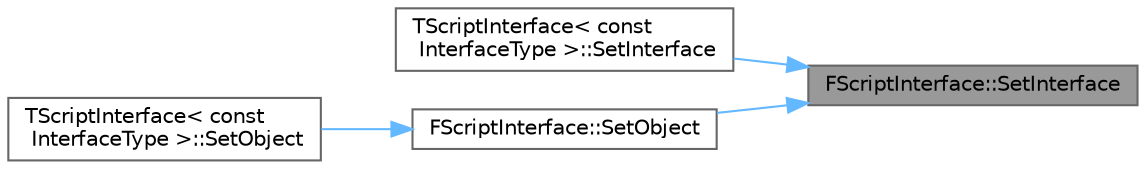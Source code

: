 digraph "FScriptInterface::SetInterface"
{
 // INTERACTIVE_SVG=YES
 // LATEX_PDF_SIZE
  bgcolor="transparent";
  edge [fontname=Helvetica,fontsize=10,labelfontname=Helvetica,labelfontsize=10];
  node [fontname=Helvetica,fontsize=10,shape=box,height=0.2,width=0.4];
  rankdir="RL";
  Node1 [id="Node000001",label="FScriptInterface::SetInterface",height=0.2,width=0.4,color="gray40", fillcolor="grey60", style="filled", fontcolor="black",tooltip="Sets the value of the InterfacePointer for this FScriptInterface."];
  Node1 -> Node2 [id="edge1_Node000001_Node000002",dir="back",color="steelblue1",style="solid",tooltip=" "];
  Node2 [id="Node000002",label="TScriptInterface\< const\l InterfaceType \>::SetInterface",height=0.2,width=0.4,color="grey40", fillcolor="white", style="filled",URL="$dd/d73/classTScriptInterface.html#ad77571235d8433649b315193160e17dd",tooltip=" "];
  Node1 -> Node3 [id="edge2_Node000001_Node000003",dir="back",color="steelblue1",style="solid",tooltip=" "];
  Node3 [id="Node000003",label="FScriptInterface::SetObject",height=0.2,width=0.4,color="grey40", fillcolor="white", style="filled",URL="$de/dd5/classFScriptInterface.html#a979b7a0fee890db14c7ec702d52a0fdf",tooltip="Sets the value of the ObjectPointer for this FScriptInterface."];
  Node3 -> Node4 [id="edge3_Node000003_Node000004",dir="back",color="steelblue1",style="solid",tooltip=" "];
  Node4 [id="Node000004",label="TScriptInterface\< const\l InterfaceType \>::SetObject",height=0.2,width=0.4,color="grey40", fillcolor="white", style="filled",URL="$dd/d73/classTScriptInterface.html#a5486ff00d73e9288725a796fef7a21e4",tooltip=" "];
}
